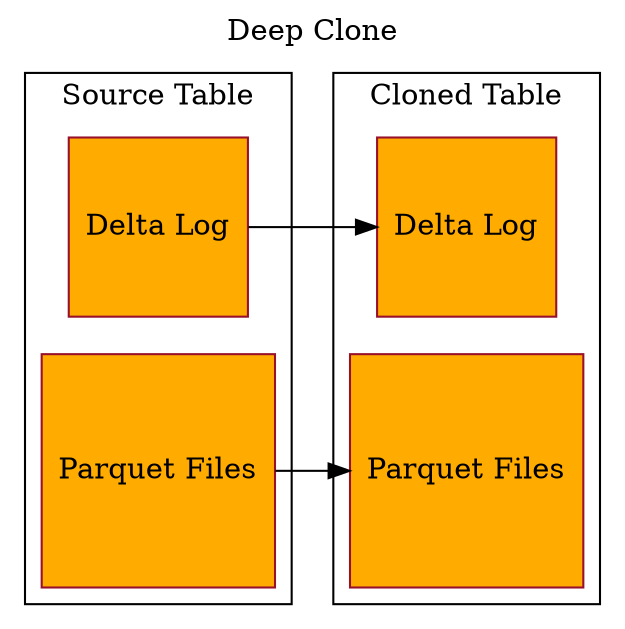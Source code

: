 digraph {
    compound=true;# Need this to have links between nodes in subgraphs
    rankdir=LR;  # Arranges things Left Right
    labelloc = t;# Puts labels on top
    node [ shape=square, style=filled, color = "#98102A", fillcolor = "#FFAB00"];
  label="Deep Clone"; # labels whole image


  subgraph cluster_source_table {
       compound=true;
    label="Source Table";

    sourcelog [label="Delta Log"];
    sourcefiles [label="Parquet Files"];
  }


  subgraph cluster_cloned_table {
      labelloc=t;
       compound=true;
    label="Cloned Table";

    destlog [label="Delta Log"];
    destfiles [label = "Parquet Files"]
    sourcelog->destlog;
    sourcefiles->destfiles;
  }

}

